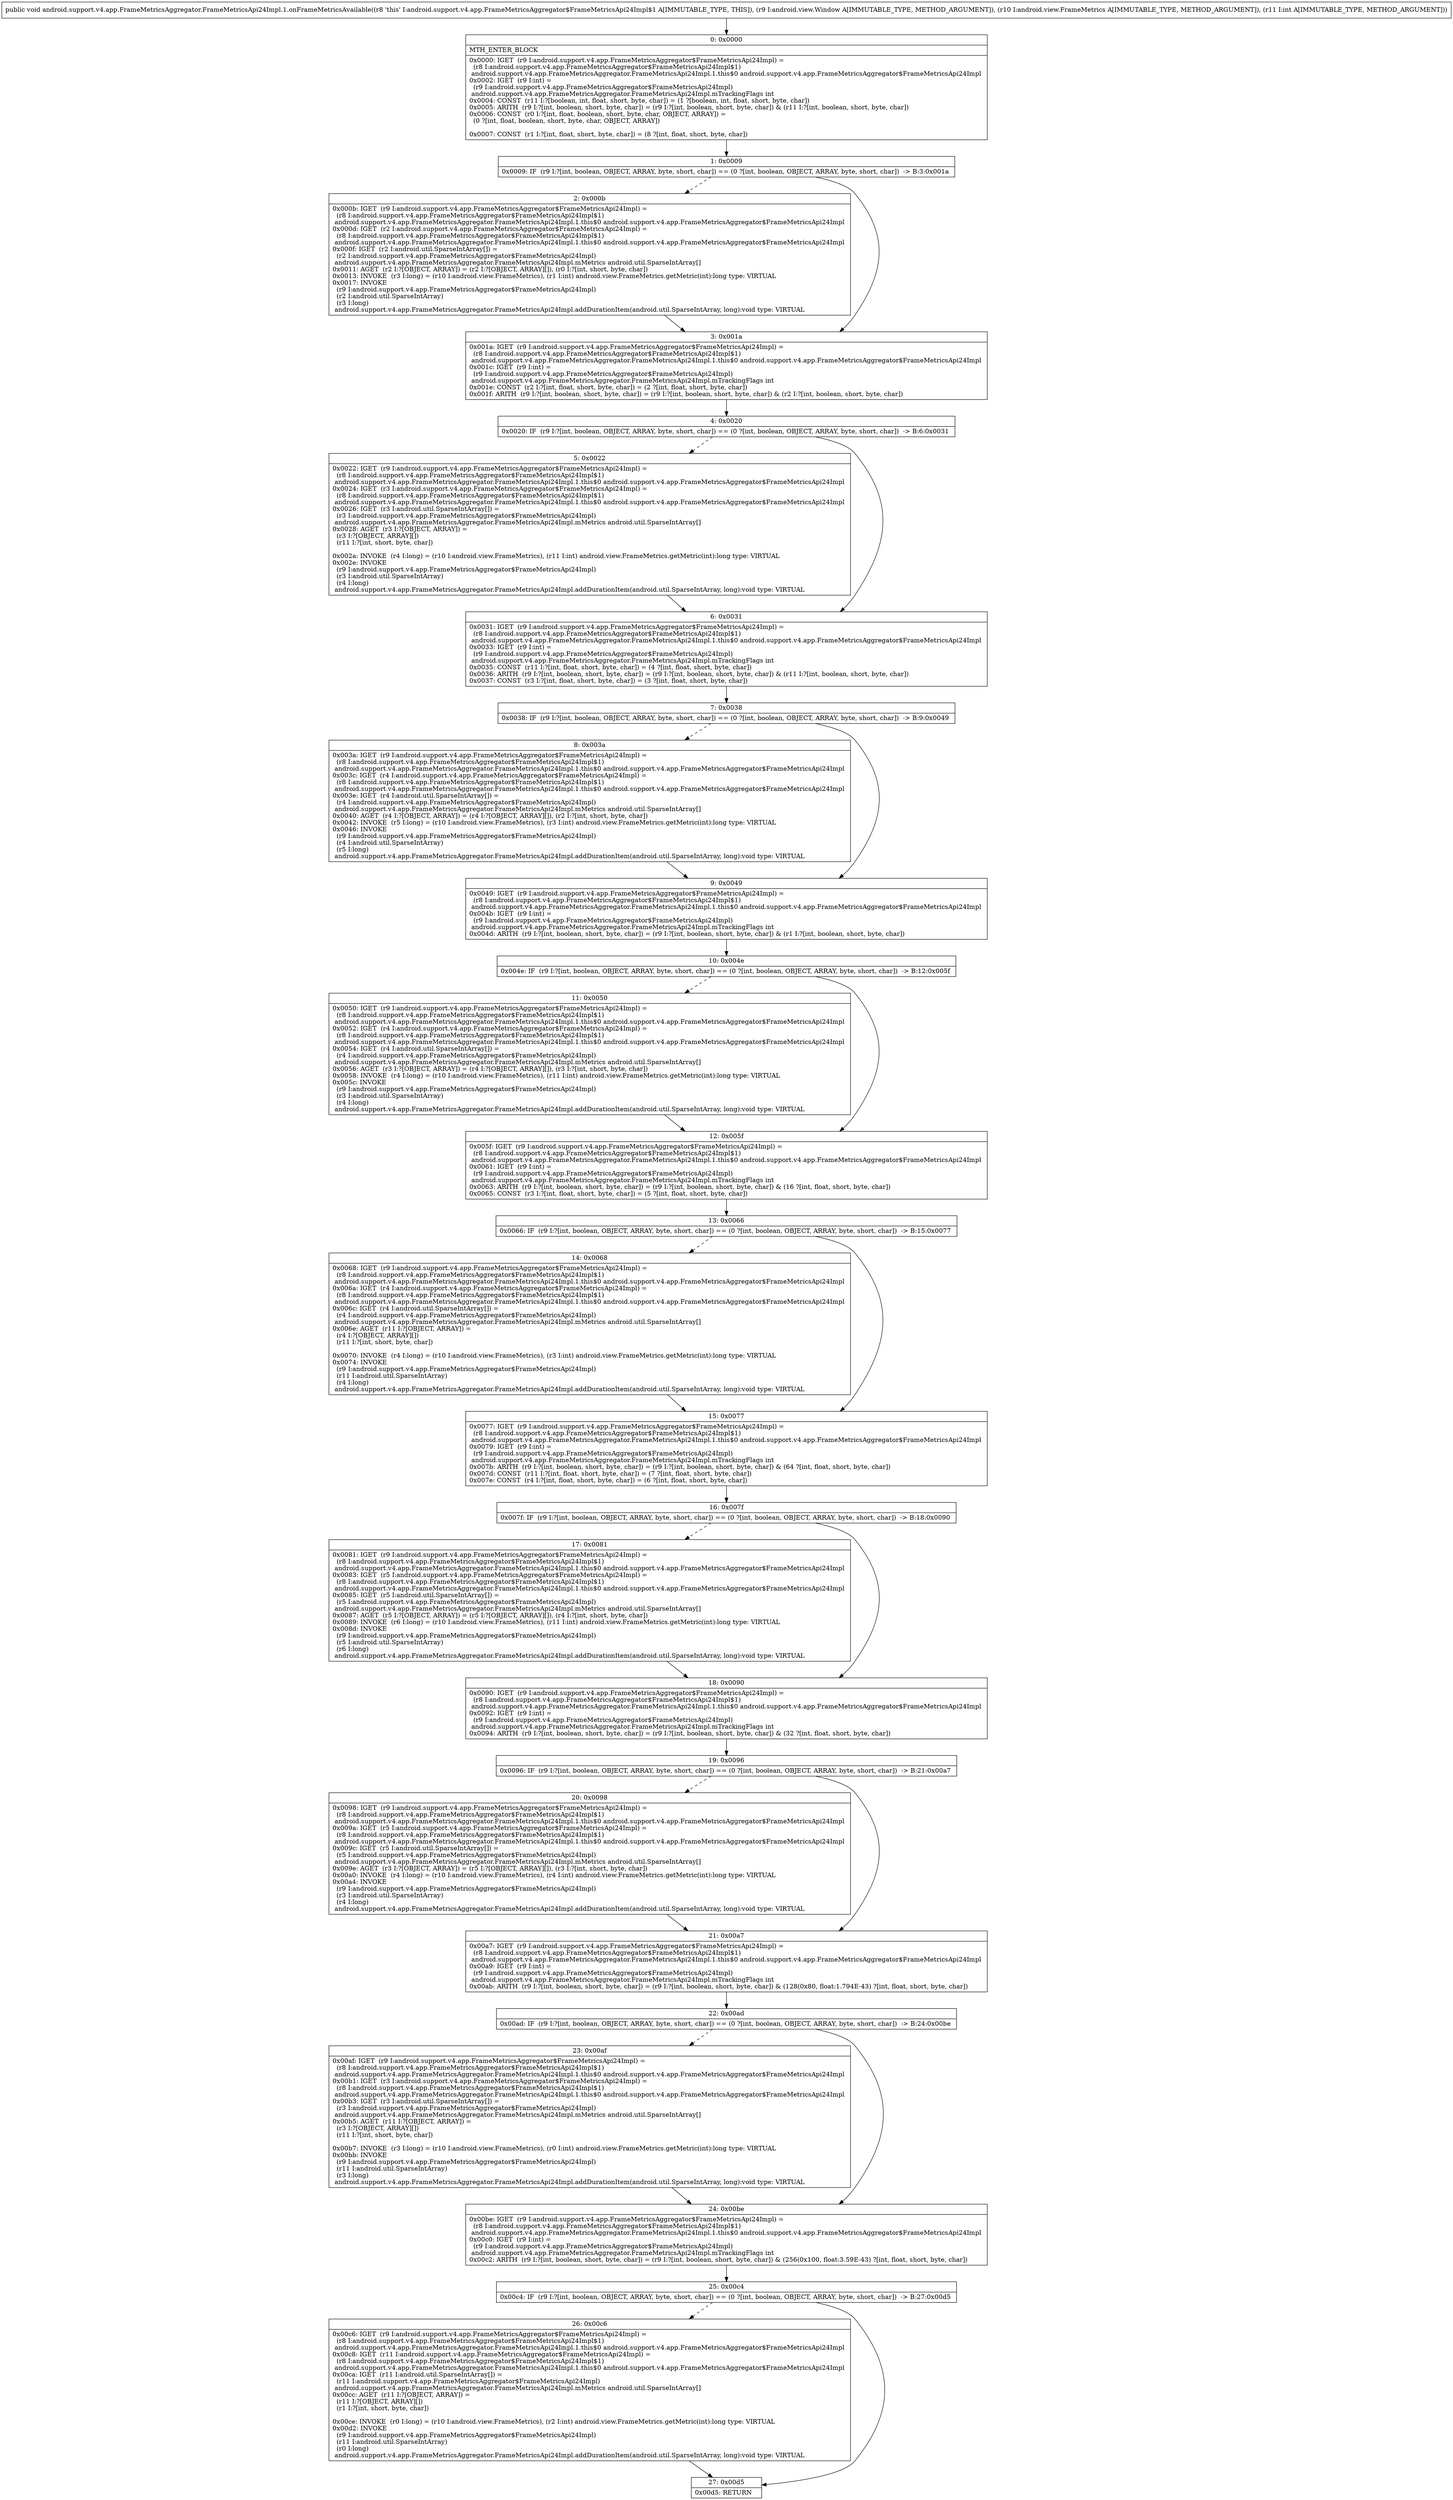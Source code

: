 digraph "CFG forandroid.support.v4.app.FrameMetricsAggregator.FrameMetricsApi24Impl.1.onFrameMetricsAvailable(Landroid\/view\/Window;Landroid\/view\/FrameMetrics;I)V" {
Node_0 [shape=record,label="{0\:\ 0x0000|MTH_ENTER_BLOCK\l|0x0000: IGET  (r9 I:android.support.v4.app.FrameMetricsAggregator$FrameMetricsApi24Impl) = \l  (r8 I:android.support.v4.app.FrameMetricsAggregator$FrameMetricsApi24Impl$1)\l android.support.v4.app.FrameMetricsAggregator.FrameMetricsApi24Impl.1.this$0 android.support.v4.app.FrameMetricsAggregator$FrameMetricsApi24Impl \l0x0002: IGET  (r9 I:int) = \l  (r9 I:android.support.v4.app.FrameMetricsAggregator$FrameMetricsApi24Impl)\l android.support.v4.app.FrameMetricsAggregator.FrameMetricsApi24Impl.mTrackingFlags int \l0x0004: CONST  (r11 I:?[boolean, int, float, short, byte, char]) = (1 ?[boolean, int, float, short, byte, char]) \l0x0005: ARITH  (r9 I:?[int, boolean, short, byte, char]) = (r9 I:?[int, boolean, short, byte, char]) & (r11 I:?[int, boolean, short, byte, char]) \l0x0006: CONST  (r0 I:?[int, float, boolean, short, byte, char, OBJECT, ARRAY]) = \l  (0 ?[int, float, boolean, short, byte, char, OBJECT, ARRAY])\l \l0x0007: CONST  (r1 I:?[int, float, short, byte, char]) = (8 ?[int, float, short, byte, char]) \l}"];
Node_1 [shape=record,label="{1\:\ 0x0009|0x0009: IF  (r9 I:?[int, boolean, OBJECT, ARRAY, byte, short, char]) == (0 ?[int, boolean, OBJECT, ARRAY, byte, short, char])  \-\> B:3:0x001a \l}"];
Node_2 [shape=record,label="{2\:\ 0x000b|0x000b: IGET  (r9 I:android.support.v4.app.FrameMetricsAggregator$FrameMetricsApi24Impl) = \l  (r8 I:android.support.v4.app.FrameMetricsAggregator$FrameMetricsApi24Impl$1)\l android.support.v4.app.FrameMetricsAggregator.FrameMetricsApi24Impl.1.this$0 android.support.v4.app.FrameMetricsAggregator$FrameMetricsApi24Impl \l0x000d: IGET  (r2 I:android.support.v4.app.FrameMetricsAggregator$FrameMetricsApi24Impl) = \l  (r8 I:android.support.v4.app.FrameMetricsAggregator$FrameMetricsApi24Impl$1)\l android.support.v4.app.FrameMetricsAggregator.FrameMetricsApi24Impl.1.this$0 android.support.v4.app.FrameMetricsAggregator$FrameMetricsApi24Impl \l0x000f: IGET  (r2 I:android.util.SparseIntArray[]) = \l  (r2 I:android.support.v4.app.FrameMetricsAggregator$FrameMetricsApi24Impl)\l android.support.v4.app.FrameMetricsAggregator.FrameMetricsApi24Impl.mMetrics android.util.SparseIntArray[] \l0x0011: AGET  (r2 I:?[OBJECT, ARRAY]) = (r2 I:?[OBJECT, ARRAY][]), (r0 I:?[int, short, byte, char]) \l0x0013: INVOKE  (r3 I:long) = (r10 I:android.view.FrameMetrics), (r1 I:int) android.view.FrameMetrics.getMetric(int):long type: VIRTUAL \l0x0017: INVOKE  \l  (r9 I:android.support.v4.app.FrameMetricsAggregator$FrameMetricsApi24Impl)\l  (r2 I:android.util.SparseIntArray)\l  (r3 I:long)\l android.support.v4.app.FrameMetricsAggregator.FrameMetricsApi24Impl.addDurationItem(android.util.SparseIntArray, long):void type: VIRTUAL \l}"];
Node_3 [shape=record,label="{3\:\ 0x001a|0x001a: IGET  (r9 I:android.support.v4.app.FrameMetricsAggregator$FrameMetricsApi24Impl) = \l  (r8 I:android.support.v4.app.FrameMetricsAggregator$FrameMetricsApi24Impl$1)\l android.support.v4.app.FrameMetricsAggregator.FrameMetricsApi24Impl.1.this$0 android.support.v4.app.FrameMetricsAggregator$FrameMetricsApi24Impl \l0x001c: IGET  (r9 I:int) = \l  (r9 I:android.support.v4.app.FrameMetricsAggregator$FrameMetricsApi24Impl)\l android.support.v4.app.FrameMetricsAggregator.FrameMetricsApi24Impl.mTrackingFlags int \l0x001e: CONST  (r2 I:?[int, float, short, byte, char]) = (2 ?[int, float, short, byte, char]) \l0x001f: ARITH  (r9 I:?[int, boolean, short, byte, char]) = (r9 I:?[int, boolean, short, byte, char]) & (r2 I:?[int, boolean, short, byte, char]) \l}"];
Node_4 [shape=record,label="{4\:\ 0x0020|0x0020: IF  (r9 I:?[int, boolean, OBJECT, ARRAY, byte, short, char]) == (0 ?[int, boolean, OBJECT, ARRAY, byte, short, char])  \-\> B:6:0x0031 \l}"];
Node_5 [shape=record,label="{5\:\ 0x0022|0x0022: IGET  (r9 I:android.support.v4.app.FrameMetricsAggregator$FrameMetricsApi24Impl) = \l  (r8 I:android.support.v4.app.FrameMetricsAggregator$FrameMetricsApi24Impl$1)\l android.support.v4.app.FrameMetricsAggregator.FrameMetricsApi24Impl.1.this$0 android.support.v4.app.FrameMetricsAggregator$FrameMetricsApi24Impl \l0x0024: IGET  (r3 I:android.support.v4.app.FrameMetricsAggregator$FrameMetricsApi24Impl) = \l  (r8 I:android.support.v4.app.FrameMetricsAggregator$FrameMetricsApi24Impl$1)\l android.support.v4.app.FrameMetricsAggregator.FrameMetricsApi24Impl.1.this$0 android.support.v4.app.FrameMetricsAggregator$FrameMetricsApi24Impl \l0x0026: IGET  (r3 I:android.util.SparseIntArray[]) = \l  (r3 I:android.support.v4.app.FrameMetricsAggregator$FrameMetricsApi24Impl)\l android.support.v4.app.FrameMetricsAggregator.FrameMetricsApi24Impl.mMetrics android.util.SparseIntArray[] \l0x0028: AGET  (r3 I:?[OBJECT, ARRAY]) = \l  (r3 I:?[OBJECT, ARRAY][])\l  (r11 I:?[int, short, byte, char])\l \l0x002a: INVOKE  (r4 I:long) = (r10 I:android.view.FrameMetrics), (r11 I:int) android.view.FrameMetrics.getMetric(int):long type: VIRTUAL \l0x002e: INVOKE  \l  (r9 I:android.support.v4.app.FrameMetricsAggregator$FrameMetricsApi24Impl)\l  (r3 I:android.util.SparseIntArray)\l  (r4 I:long)\l android.support.v4.app.FrameMetricsAggregator.FrameMetricsApi24Impl.addDurationItem(android.util.SparseIntArray, long):void type: VIRTUAL \l}"];
Node_6 [shape=record,label="{6\:\ 0x0031|0x0031: IGET  (r9 I:android.support.v4.app.FrameMetricsAggregator$FrameMetricsApi24Impl) = \l  (r8 I:android.support.v4.app.FrameMetricsAggregator$FrameMetricsApi24Impl$1)\l android.support.v4.app.FrameMetricsAggregator.FrameMetricsApi24Impl.1.this$0 android.support.v4.app.FrameMetricsAggregator$FrameMetricsApi24Impl \l0x0033: IGET  (r9 I:int) = \l  (r9 I:android.support.v4.app.FrameMetricsAggregator$FrameMetricsApi24Impl)\l android.support.v4.app.FrameMetricsAggregator.FrameMetricsApi24Impl.mTrackingFlags int \l0x0035: CONST  (r11 I:?[int, float, short, byte, char]) = (4 ?[int, float, short, byte, char]) \l0x0036: ARITH  (r9 I:?[int, boolean, short, byte, char]) = (r9 I:?[int, boolean, short, byte, char]) & (r11 I:?[int, boolean, short, byte, char]) \l0x0037: CONST  (r3 I:?[int, float, short, byte, char]) = (3 ?[int, float, short, byte, char]) \l}"];
Node_7 [shape=record,label="{7\:\ 0x0038|0x0038: IF  (r9 I:?[int, boolean, OBJECT, ARRAY, byte, short, char]) == (0 ?[int, boolean, OBJECT, ARRAY, byte, short, char])  \-\> B:9:0x0049 \l}"];
Node_8 [shape=record,label="{8\:\ 0x003a|0x003a: IGET  (r9 I:android.support.v4.app.FrameMetricsAggregator$FrameMetricsApi24Impl) = \l  (r8 I:android.support.v4.app.FrameMetricsAggregator$FrameMetricsApi24Impl$1)\l android.support.v4.app.FrameMetricsAggregator.FrameMetricsApi24Impl.1.this$0 android.support.v4.app.FrameMetricsAggregator$FrameMetricsApi24Impl \l0x003c: IGET  (r4 I:android.support.v4.app.FrameMetricsAggregator$FrameMetricsApi24Impl) = \l  (r8 I:android.support.v4.app.FrameMetricsAggregator$FrameMetricsApi24Impl$1)\l android.support.v4.app.FrameMetricsAggregator.FrameMetricsApi24Impl.1.this$0 android.support.v4.app.FrameMetricsAggregator$FrameMetricsApi24Impl \l0x003e: IGET  (r4 I:android.util.SparseIntArray[]) = \l  (r4 I:android.support.v4.app.FrameMetricsAggregator$FrameMetricsApi24Impl)\l android.support.v4.app.FrameMetricsAggregator.FrameMetricsApi24Impl.mMetrics android.util.SparseIntArray[] \l0x0040: AGET  (r4 I:?[OBJECT, ARRAY]) = (r4 I:?[OBJECT, ARRAY][]), (r2 I:?[int, short, byte, char]) \l0x0042: INVOKE  (r5 I:long) = (r10 I:android.view.FrameMetrics), (r3 I:int) android.view.FrameMetrics.getMetric(int):long type: VIRTUAL \l0x0046: INVOKE  \l  (r9 I:android.support.v4.app.FrameMetricsAggregator$FrameMetricsApi24Impl)\l  (r4 I:android.util.SparseIntArray)\l  (r5 I:long)\l android.support.v4.app.FrameMetricsAggregator.FrameMetricsApi24Impl.addDurationItem(android.util.SparseIntArray, long):void type: VIRTUAL \l}"];
Node_9 [shape=record,label="{9\:\ 0x0049|0x0049: IGET  (r9 I:android.support.v4.app.FrameMetricsAggregator$FrameMetricsApi24Impl) = \l  (r8 I:android.support.v4.app.FrameMetricsAggregator$FrameMetricsApi24Impl$1)\l android.support.v4.app.FrameMetricsAggregator.FrameMetricsApi24Impl.1.this$0 android.support.v4.app.FrameMetricsAggregator$FrameMetricsApi24Impl \l0x004b: IGET  (r9 I:int) = \l  (r9 I:android.support.v4.app.FrameMetricsAggregator$FrameMetricsApi24Impl)\l android.support.v4.app.FrameMetricsAggregator.FrameMetricsApi24Impl.mTrackingFlags int \l0x004d: ARITH  (r9 I:?[int, boolean, short, byte, char]) = (r9 I:?[int, boolean, short, byte, char]) & (r1 I:?[int, boolean, short, byte, char]) \l}"];
Node_10 [shape=record,label="{10\:\ 0x004e|0x004e: IF  (r9 I:?[int, boolean, OBJECT, ARRAY, byte, short, char]) == (0 ?[int, boolean, OBJECT, ARRAY, byte, short, char])  \-\> B:12:0x005f \l}"];
Node_11 [shape=record,label="{11\:\ 0x0050|0x0050: IGET  (r9 I:android.support.v4.app.FrameMetricsAggregator$FrameMetricsApi24Impl) = \l  (r8 I:android.support.v4.app.FrameMetricsAggregator$FrameMetricsApi24Impl$1)\l android.support.v4.app.FrameMetricsAggregator.FrameMetricsApi24Impl.1.this$0 android.support.v4.app.FrameMetricsAggregator$FrameMetricsApi24Impl \l0x0052: IGET  (r4 I:android.support.v4.app.FrameMetricsAggregator$FrameMetricsApi24Impl) = \l  (r8 I:android.support.v4.app.FrameMetricsAggregator$FrameMetricsApi24Impl$1)\l android.support.v4.app.FrameMetricsAggregator.FrameMetricsApi24Impl.1.this$0 android.support.v4.app.FrameMetricsAggregator$FrameMetricsApi24Impl \l0x0054: IGET  (r4 I:android.util.SparseIntArray[]) = \l  (r4 I:android.support.v4.app.FrameMetricsAggregator$FrameMetricsApi24Impl)\l android.support.v4.app.FrameMetricsAggregator.FrameMetricsApi24Impl.mMetrics android.util.SparseIntArray[] \l0x0056: AGET  (r3 I:?[OBJECT, ARRAY]) = (r4 I:?[OBJECT, ARRAY][]), (r3 I:?[int, short, byte, char]) \l0x0058: INVOKE  (r4 I:long) = (r10 I:android.view.FrameMetrics), (r11 I:int) android.view.FrameMetrics.getMetric(int):long type: VIRTUAL \l0x005c: INVOKE  \l  (r9 I:android.support.v4.app.FrameMetricsAggregator$FrameMetricsApi24Impl)\l  (r3 I:android.util.SparseIntArray)\l  (r4 I:long)\l android.support.v4.app.FrameMetricsAggregator.FrameMetricsApi24Impl.addDurationItem(android.util.SparseIntArray, long):void type: VIRTUAL \l}"];
Node_12 [shape=record,label="{12\:\ 0x005f|0x005f: IGET  (r9 I:android.support.v4.app.FrameMetricsAggregator$FrameMetricsApi24Impl) = \l  (r8 I:android.support.v4.app.FrameMetricsAggregator$FrameMetricsApi24Impl$1)\l android.support.v4.app.FrameMetricsAggregator.FrameMetricsApi24Impl.1.this$0 android.support.v4.app.FrameMetricsAggregator$FrameMetricsApi24Impl \l0x0061: IGET  (r9 I:int) = \l  (r9 I:android.support.v4.app.FrameMetricsAggregator$FrameMetricsApi24Impl)\l android.support.v4.app.FrameMetricsAggregator.FrameMetricsApi24Impl.mTrackingFlags int \l0x0063: ARITH  (r9 I:?[int, boolean, short, byte, char]) = (r9 I:?[int, boolean, short, byte, char]) & (16 ?[int, float, short, byte, char]) \l0x0065: CONST  (r3 I:?[int, float, short, byte, char]) = (5 ?[int, float, short, byte, char]) \l}"];
Node_13 [shape=record,label="{13\:\ 0x0066|0x0066: IF  (r9 I:?[int, boolean, OBJECT, ARRAY, byte, short, char]) == (0 ?[int, boolean, OBJECT, ARRAY, byte, short, char])  \-\> B:15:0x0077 \l}"];
Node_14 [shape=record,label="{14\:\ 0x0068|0x0068: IGET  (r9 I:android.support.v4.app.FrameMetricsAggregator$FrameMetricsApi24Impl) = \l  (r8 I:android.support.v4.app.FrameMetricsAggregator$FrameMetricsApi24Impl$1)\l android.support.v4.app.FrameMetricsAggregator.FrameMetricsApi24Impl.1.this$0 android.support.v4.app.FrameMetricsAggregator$FrameMetricsApi24Impl \l0x006a: IGET  (r4 I:android.support.v4.app.FrameMetricsAggregator$FrameMetricsApi24Impl) = \l  (r8 I:android.support.v4.app.FrameMetricsAggregator$FrameMetricsApi24Impl$1)\l android.support.v4.app.FrameMetricsAggregator.FrameMetricsApi24Impl.1.this$0 android.support.v4.app.FrameMetricsAggregator$FrameMetricsApi24Impl \l0x006c: IGET  (r4 I:android.util.SparseIntArray[]) = \l  (r4 I:android.support.v4.app.FrameMetricsAggregator$FrameMetricsApi24Impl)\l android.support.v4.app.FrameMetricsAggregator.FrameMetricsApi24Impl.mMetrics android.util.SparseIntArray[] \l0x006e: AGET  (r11 I:?[OBJECT, ARRAY]) = \l  (r4 I:?[OBJECT, ARRAY][])\l  (r11 I:?[int, short, byte, char])\l \l0x0070: INVOKE  (r4 I:long) = (r10 I:android.view.FrameMetrics), (r3 I:int) android.view.FrameMetrics.getMetric(int):long type: VIRTUAL \l0x0074: INVOKE  \l  (r9 I:android.support.v4.app.FrameMetricsAggregator$FrameMetricsApi24Impl)\l  (r11 I:android.util.SparseIntArray)\l  (r4 I:long)\l android.support.v4.app.FrameMetricsAggregator.FrameMetricsApi24Impl.addDurationItem(android.util.SparseIntArray, long):void type: VIRTUAL \l}"];
Node_15 [shape=record,label="{15\:\ 0x0077|0x0077: IGET  (r9 I:android.support.v4.app.FrameMetricsAggregator$FrameMetricsApi24Impl) = \l  (r8 I:android.support.v4.app.FrameMetricsAggregator$FrameMetricsApi24Impl$1)\l android.support.v4.app.FrameMetricsAggregator.FrameMetricsApi24Impl.1.this$0 android.support.v4.app.FrameMetricsAggregator$FrameMetricsApi24Impl \l0x0079: IGET  (r9 I:int) = \l  (r9 I:android.support.v4.app.FrameMetricsAggregator$FrameMetricsApi24Impl)\l android.support.v4.app.FrameMetricsAggregator.FrameMetricsApi24Impl.mTrackingFlags int \l0x007b: ARITH  (r9 I:?[int, boolean, short, byte, char]) = (r9 I:?[int, boolean, short, byte, char]) & (64 ?[int, float, short, byte, char]) \l0x007d: CONST  (r11 I:?[int, float, short, byte, char]) = (7 ?[int, float, short, byte, char]) \l0x007e: CONST  (r4 I:?[int, float, short, byte, char]) = (6 ?[int, float, short, byte, char]) \l}"];
Node_16 [shape=record,label="{16\:\ 0x007f|0x007f: IF  (r9 I:?[int, boolean, OBJECT, ARRAY, byte, short, char]) == (0 ?[int, boolean, OBJECT, ARRAY, byte, short, char])  \-\> B:18:0x0090 \l}"];
Node_17 [shape=record,label="{17\:\ 0x0081|0x0081: IGET  (r9 I:android.support.v4.app.FrameMetricsAggregator$FrameMetricsApi24Impl) = \l  (r8 I:android.support.v4.app.FrameMetricsAggregator$FrameMetricsApi24Impl$1)\l android.support.v4.app.FrameMetricsAggregator.FrameMetricsApi24Impl.1.this$0 android.support.v4.app.FrameMetricsAggregator$FrameMetricsApi24Impl \l0x0083: IGET  (r5 I:android.support.v4.app.FrameMetricsAggregator$FrameMetricsApi24Impl) = \l  (r8 I:android.support.v4.app.FrameMetricsAggregator$FrameMetricsApi24Impl$1)\l android.support.v4.app.FrameMetricsAggregator.FrameMetricsApi24Impl.1.this$0 android.support.v4.app.FrameMetricsAggregator$FrameMetricsApi24Impl \l0x0085: IGET  (r5 I:android.util.SparseIntArray[]) = \l  (r5 I:android.support.v4.app.FrameMetricsAggregator$FrameMetricsApi24Impl)\l android.support.v4.app.FrameMetricsAggregator.FrameMetricsApi24Impl.mMetrics android.util.SparseIntArray[] \l0x0087: AGET  (r5 I:?[OBJECT, ARRAY]) = (r5 I:?[OBJECT, ARRAY][]), (r4 I:?[int, short, byte, char]) \l0x0089: INVOKE  (r6 I:long) = (r10 I:android.view.FrameMetrics), (r11 I:int) android.view.FrameMetrics.getMetric(int):long type: VIRTUAL \l0x008d: INVOKE  \l  (r9 I:android.support.v4.app.FrameMetricsAggregator$FrameMetricsApi24Impl)\l  (r5 I:android.util.SparseIntArray)\l  (r6 I:long)\l android.support.v4.app.FrameMetricsAggregator.FrameMetricsApi24Impl.addDurationItem(android.util.SparseIntArray, long):void type: VIRTUAL \l}"];
Node_18 [shape=record,label="{18\:\ 0x0090|0x0090: IGET  (r9 I:android.support.v4.app.FrameMetricsAggregator$FrameMetricsApi24Impl) = \l  (r8 I:android.support.v4.app.FrameMetricsAggregator$FrameMetricsApi24Impl$1)\l android.support.v4.app.FrameMetricsAggregator.FrameMetricsApi24Impl.1.this$0 android.support.v4.app.FrameMetricsAggregator$FrameMetricsApi24Impl \l0x0092: IGET  (r9 I:int) = \l  (r9 I:android.support.v4.app.FrameMetricsAggregator$FrameMetricsApi24Impl)\l android.support.v4.app.FrameMetricsAggregator.FrameMetricsApi24Impl.mTrackingFlags int \l0x0094: ARITH  (r9 I:?[int, boolean, short, byte, char]) = (r9 I:?[int, boolean, short, byte, char]) & (32 ?[int, float, short, byte, char]) \l}"];
Node_19 [shape=record,label="{19\:\ 0x0096|0x0096: IF  (r9 I:?[int, boolean, OBJECT, ARRAY, byte, short, char]) == (0 ?[int, boolean, OBJECT, ARRAY, byte, short, char])  \-\> B:21:0x00a7 \l}"];
Node_20 [shape=record,label="{20\:\ 0x0098|0x0098: IGET  (r9 I:android.support.v4.app.FrameMetricsAggregator$FrameMetricsApi24Impl) = \l  (r8 I:android.support.v4.app.FrameMetricsAggregator$FrameMetricsApi24Impl$1)\l android.support.v4.app.FrameMetricsAggregator.FrameMetricsApi24Impl.1.this$0 android.support.v4.app.FrameMetricsAggregator$FrameMetricsApi24Impl \l0x009a: IGET  (r5 I:android.support.v4.app.FrameMetricsAggregator$FrameMetricsApi24Impl) = \l  (r8 I:android.support.v4.app.FrameMetricsAggregator$FrameMetricsApi24Impl$1)\l android.support.v4.app.FrameMetricsAggregator.FrameMetricsApi24Impl.1.this$0 android.support.v4.app.FrameMetricsAggregator$FrameMetricsApi24Impl \l0x009c: IGET  (r5 I:android.util.SparseIntArray[]) = \l  (r5 I:android.support.v4.app.FrameMetricsAggregator$FrameMetricsApi24Impl)\l android.support.v4.app.FrameMetricsAggregator.FrameMetricsApi24Impl.mMetrics android.util.SparseIntArray[] \l0x009e: AGET  (r3 I:?[OBJECT, ARRAY]) = (r5 I:?[OBJECT, ARRAY][]), (r3 I:?[int, short, byte, char]) \l0x00a0: INVOKE  (r4 I:long) = (r10 I:android.view.FrameMetrics), (r4 I:int) android.view.FrameMetrics.getMetric(int):long type: VIRTUAL \l0x00a4: INVOKE  \l  (r9 I:android.support.v4.app.FrameMetricsAggregator$FrameMetricsApi24Impl)\l  (r3 I:android.util.SparseIntArray)\l  (r4 I:long)\l android.support.v4.app.FrameMetricsAggregator.FrameMetricsApi24Impl.addDurationItem(android.util.SparseIntArray, long):void type: VIRTUAL \l}"];
Node_21 [shape=record,label="{21\:\ 0x00a7|0x00a7: IGET  (r9 I:android.support.v4.app.FrameMetricsAggregator$FrameMetricsApi24Impl) = \l  (r8 I:android.support.v4.app.FrameMetricsAggregator$FrameMetricsApi24Impl$1)\l android.support.v4.app.FrameMetricsAggregator.FrameMetricsApi24Impl.1.this$0 android.support.v4.app.FrameMetricsAggregator$FrameMetricsApi24Impl \l0x00a9: IGET  (r9 I:int) = \l  (r9 I:android.support.v4.app.FrameMetricsAggregator$FrameMetricsApi24Impl)\l android.support.v4.app.FrameMetricsAggregator.FrameMetricsApi24Impl.mTrackingFlags int \l0x00ab: ARITH  (r9 I:?[int, boolean, short, byte, char]) = (r9 I:?[int, boolean, short, byte, char]) & (128(0x80, float:1.794E\-43) ?[int, float, short, byte, char]) \l}"];
Node_22 [shape=record,label="{22\:\ 0x00ad|0x00ad: IF  (r9 I:?[int, boolean, OBJECT, ARRAY, byte, short, char]) == (0 ?[int, boolean, OBJECT, ARRAY, byte, short, char])  \-\> B:24:0x00be \l}"];
Node_23 [shape=record,label="{23\:\ 0x00af|0x00af: IGET  (r9 I:android.support.v4.app.FrameMetricsAggregator$FrameMetricsApi24Impl) = \l  (r8 I:android.support.v4.app.FrameMetricsAggregator$FrameMetricsApi24Impl$1)\l android.support.v4.app.FrameMetricsAggregator.FrameMetricsApi24Impl.1.this$0 android.support.v4.app.FrameMetricsAggregator$FrameMetricsApi24Impl \l0x00b1: IGET  (r3 I:android.support.v4.app.FrameMetricsAggregator$FrameMetricsApi24Impl) = \l  (r8 I:android.support.v4.app.FrameMetricsAggregator$FrameMetricsApi24Impl$1)\l android.support.v4.app.FrameMetricsAggregator.FrameMetricsApi24Impl.1.this$0 android.support.v4.app.FrameMetricsAggregator$FrameMetricsApi24Impl \l0x00b3: IGET  (r3 I:android.util.SparseIntArray[]) = \l  (r3 I:android.support.v4.app.FrameMetricsAggregator$FrameMetricsApi24Impl)\l android.support.v4.app.FrameMetricsAggregator.FrameMetricsApi24Impl.mMetrics android.util.SparseIntArray[] \l0x00b5: AGET  (r11 I:?[OBJECT, ARRAY]) = \l  (r3 I:?[OBJECT, ARRAY][])\l  (r11 I:?[int, short, byte, char])\l \l0x00b7: INVOKE  (r3 I:long) = (r10 I:android.view.FrameMetrics), (r0 I:int) android.view.FrameMetrics.getMetric(int):long type: VIRTUAL \l0x00bb: INVOKE  \l  (r9 I:android.support.v4.app.FrameMetricsAggregator$FrameMetricsApi24Impl)\l  (r11 I:android.util.SparseIntArray)\l  (r3 I:long)\l android.support.v4.app.FrameMetricsAggregator.FrameMetricsApi24Impl.addDurationItem(android.util.SparseIntArray, long):void type: VIRTUAL \l}"];
Node_24 [shape=record,label="{24\:\ 0x00be|0x00be: IGET  (r9 I:android.support.v4.app.FrameMetricsAggregator$FrameMetricsApi24Impl) = \l  (r8 I:android.support.v4.app.FrameMetricsAggregator$FrameMetricsApi24Impl$1)\l android.support.v4.app.FrameMetricsAggregator.FrameMetricsApi24Impl.1.this$0 android.support.v4.app.FrameMetricsAggregator$FrameMetricsApi24Impl \l0x00c0: IGET  (r9 I:int) = \l  (r9 I:android.support.v4.app.FrameMetricsAggregator$FrameMetricsApi24Impl)\l android.support.v4.app.FrameMetricsAggregator.FrameMetricsApi24Impl.mTrackingFlags int \l0x00c2: ARITH  (r9 I:?[int, boolean, short, byte, char]) = (r9 I:?[int, boolean, short, byte, char]) & (256(0x100, float:3.59E\-43) ?[int, float, short, byte, char]) \l}"];
Node_25 [shape=record,label="{25\:\ 0x00c4|0x00c4: IF  (r9 I:?[int, boolean, OBJECT, ARRAY, byte, short, char]) == (0 ?[int, boolean, OBJECT, ARRAY, byte, short, char])  \-\> B:27:0x00d5 \l}"];
Node_26 [shape=record,label="{26\:\ 0x00c6|0x00c6: IGET  (r9 I:android.support.v4.app.FrameMetricsAggregator$FrameMetricsApi24Impl) = \l  (r8 I:android.support.v4.app.FrameMetricsAggregator$FrameMetricsApi24Impl$1)\l android.support.v4.app.FrameMetricsAggregator.FrameMetricsApi24Impl.1.this$0 android.support.v4.app.FrameMetricsAggregator$FrameMetricsApi24Impl \l0x00c8: IGET  (r11 I:android.support.v4.app.FrameMetricsAggregator$FrameMetricsApi24Impl) = \l  (r8 I:android.support.v4.app.FrameMetricsAggregator$FrameMetricsApi24Impl$1)\l android.support.v4.app.FrameMetricsAggregator.FrameMetricsApi24Impl.1.this$0 android.support.v4.app.FrameMetricsAggregator$FrameMetricsApi24Impl \l0x00ca: IGET  (r11 I:android.util.SparseIntArray[]) = \l  (r11 I:android.support.v4.app.FrameMetricsAggregator$FrameMetricsApi24Impl)\l android.support.v4.app.FrameMetricsAggregator.FrameMetricsApi24Impl.mMetrics android.util.SparseIntArray[] \l0x00cc: AGET  (r11 I:?[OBJECT, ARRAY]) = \l  (r11 I:?[OBJECT, ARRAY][])\l  (r1 I:?[int, short, byte, char])\l \l0x00ce: INVOKE  (r0 I:long) = (r10 I:android.view.FrameMetrics), (r2 I:int) android.view.FrameMetrics.getMetric(int):long type: VIRTUAL \l0x00d2: INVOKE  \l  (r9 I:android.support.v4.app.FrameMetricsAggregator$FrameMetricsApi24Impl)\l  (r11 I:android.util.SparseIntArray)\l  (r0 I:long)\l android.support.v4.app.FrameMetricsAggregator.FrameMetricsApi24Impl.addDurationItem(android.util.SparseIntArray, long):void type: VIRTUAL \l}"];
Node_27 [shape=record,label="{27\:\ 0x00d5|0x00d5: RETURN   \l}"];
MethodNode[shape=record,label="{public void android.support.v4.app.FrameMetricsAggregator.FrameMetricsApi24Impl.1.onFrameMetricsAvailable((r8 'this' I:android.support.v4.app.FrameMetricsAggregator$FrameMetricsApi24Impl$1 A[IMMUTABLE_TYPE, THIS]), (r9 I:android.view.Window A[IMMUTABLE_TYPE, METHOD_ARGUMENT]), (r10 I:android.view.FrameMetrics A[IMMUTABLE_TYPE, METHOD_ARGUMENT]), (r11 I:int A[IMMUTABLE_TYPE, METHOD_ARGUMENT])) }"];
MethodNode -> Node_0;
Node_0 -> Node_1;
Node_1 -> Node_2[style=dashed];
Node_1 -> Node_3;
Node_2 -> Node_3;
Node_3 -> Node_4;
Node_4 -> Node_5[style=dashed];
Node_4 -> Node_6;
Node_5 -> Node_6;
Node_6 -> Node_7;
Node_7 -> Node_8[style=dashed];
Node_7 -> Node_9;
Node_8 -> Node_9;
Node_9 -> Node_10;
Node_10 -> Node_11[style=dashed];
Node_10 -> Node_12;
Node_11 -> Node_12;
Node_12 -> Node_13;
Node_13 -> Node_14[style=dashed];
Node_13 -> Node_15;
Node_14 -> Node_15;
Node_15 -> Node_16;
Node_16 -> Node_17[style=dashed];
Node_16 -> Node_18;
Node_17 -> Node_18;
Node_18 -> Node_19;
Node_19 -> Node_20[style=dashed];
Node_19 -> Node_21;
Node_20 -> Node_21;
Node_21 -> Node_22;
Node_22 -> Node_23[style=dashed];
Node_22 -> Node_24;
Node_23 -> Node_24;
Node_24 -> Node_25;
Node_25 -> Node_26[style=dashed];
Node_25 -> Node_27;
Node_26 -> Node_27;
}

